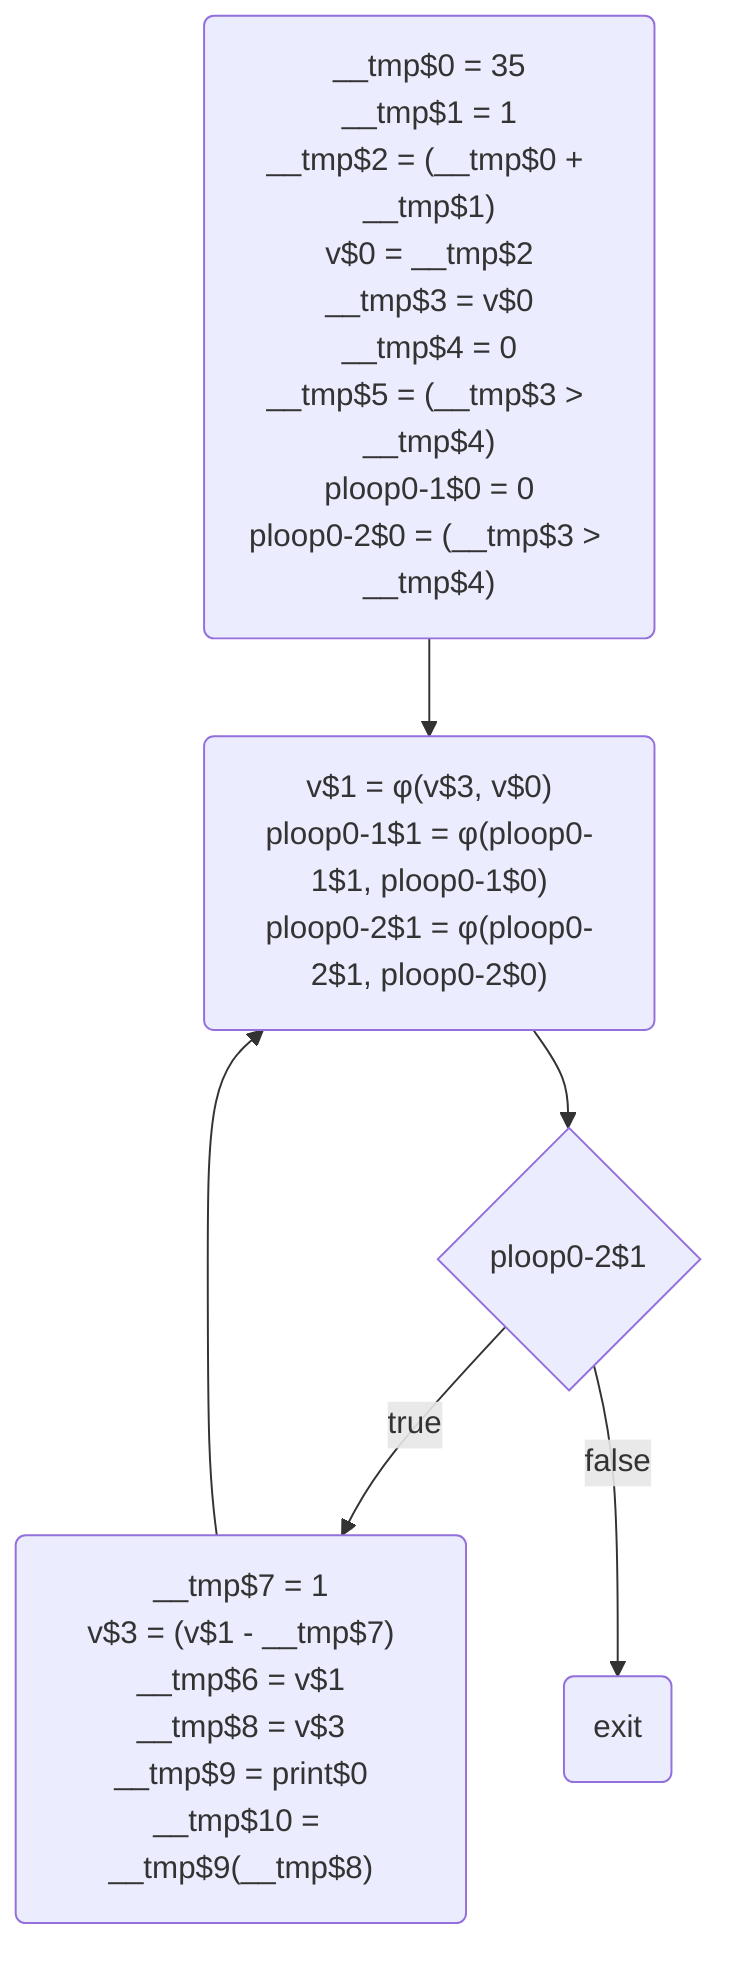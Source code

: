 flowchart TD
	entry$10("__tmp$0 = 35<br>__tmp$1 = 1<br>__tmp$2 = (__tmp$0 + __tmp$1)<br>v$0 = __tmp$2<br>__tmp$3 = v$0<br>__tmp$4 = 0<br>__tmp$5 = (__tmp$3 > __tmp$4)<br>ploop0-1$0 = 0<br>ploop0-2$0 = (__tmp$3 > __tmp$4)")
	while_start$11("v$1 = φ(v$3, v$0)<br>ploop0-1$1 = φ(ploop0-1$1, ploop0-1$0)<br>ploop0-2$1 = φ(ploop0-2$1, ploop0-2$0)")
	while_body$13("__tmp$7 = 1<br>v$3 = (v$1 - __tmp$7)<br>__tmp$6 = v$1<br>__tmp$8 = v$3<br>__tmp$9 = print$0<br>__tmp$10 = __tmp$9(__tmp$8)")
	while_exit$14("exit")
	cond$12{"ploop0-2$1"}
	while_body$13 -->  while_start$11
	cond$12 --> |"true"| while_body$13
	entry$10 -->  while_start$11
	cond$12 --> |"false"| while_exit$14
	while_start$11 -->  cond$12